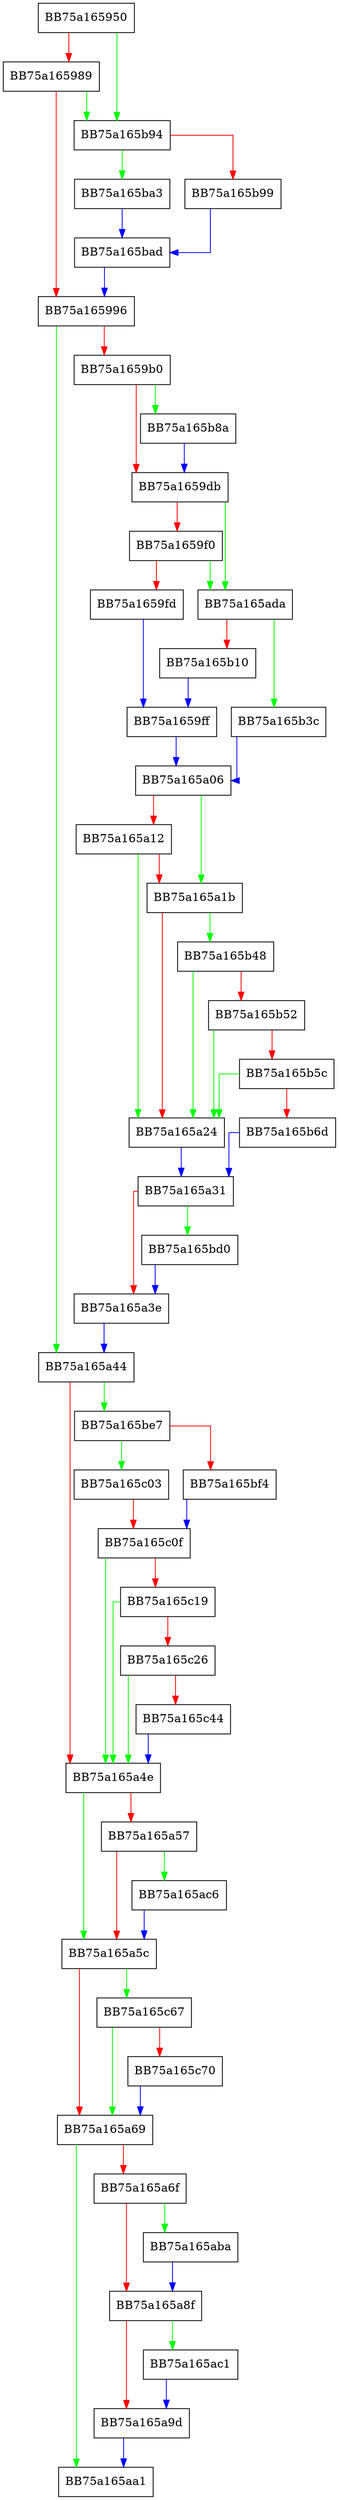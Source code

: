 digraph Dispatch {
  node [shape="box"];
  graph [splines=ortho];
  BB75a165950 -> BB75a165b94 [color="green"];
  BB75a165950 -> BB75a165989 [color="red"];
  BB75a165989 -> BB75a165b94 [color="green"];
  BB75a165989 -> BB75a165996 [color="red"];
  BB75a165996 -> BB75a165a44 [color="green"];
  BB75a165996 -> BB75a1659b0 [color="red"];
  BB75a1659b0 -> BB75a165b8a [color="green"];
  BB75a1659b0 -> BB75a1659db [color="red"];
  BB75a1659db -> BB75a165ada [color="green"];
  BB75a1659db -> BB75a1659f0 [color="red"];
  BB75a1659f0 -> BB75a165ada [color="green"];
  BB75a1659f0 -> BB75a1659fd [color="red"];
  BB75a1659fd -> BB75a1659ff [color="blue"];
  BB75a1659ff -> BB75a165a06 [color="blue"];
  BB75a165a06 -> BB75a165a1b [color="green"];
  BB75a165a06 -> BB75a165a12 [color="red"];
  BB75a165a12 -> BB75a165a24 [color="green"];
  BB75a165a12 -> BB75a165a1b [color="red"];
  BB75a165a1b -> BB75a165b48 [color="green"];
  BB75a165a1b -> BB75a165a24 [color="red"];
  BB75a165a24 -> BB75a165a31 [color="blue"];
  BB75a165a31 -> BB75a165bd0 [color="green"];
  BB75a165a31 -> BB75a165a3e [color="red"];
  BB75a165a3e -> BB75a165a44 [color="blue"];
  BB75a165a44 -> BB75a165be7 [color="green"];
  BB75a165a44 -> BB75a165a4e [color="red"];
  BB75a165a4e -> BB75a165a5c [color="green"];
  BB75a165a4e -> BB75a165a57 [color="red"];
  BB75a165a57 -> BB75a165ac6 [color="green"];
  BB75a165a57 -> BB75a165a5c [color="red"];
  BB75a165a5c -> BB75a165c67 [color="green"];
  BB75a165a5c -> BB75a165a69 [color="red"];
  BB75a165a69 -> BB75a165aa1 [color="green"];
  BB75a165a69 -> BB75a165a6f [color="red"];
  BB75a165a6f -> BB75a165aba [color="green"];
  BB75a165a6f -> BB75a165a8f [color="red"];
  BB75a165a8f -> BB75a165ac1 [color="green"];
  BB75a165a8f -> BB75a165a9d [color="red"];
  BB75a165a9d -> BB75a165aa1 [color="blue"];
  BB75a165aba -> BB75a165a8f [color="blue"];
  BB75a165ac1 -> BB75a165a9d [color="blue"];
  BB75a165ac6 -> BB75a165a5c [color="blue"];
  BB75a165ada -> BB75a165b3c [color="green"];
  BB75a165ada -> BB75a165b10 [color="red"];
  BB75a165b10 -> BB75a1659ff [color="blue"];
  BB75a165b3c -> BB75a165a06 [color="blue"];
  BB75a165b48 -> BB75a165a24 [color="green"];
  BB75a165b48 -> BB75a165b52 [color="red"];
  BB75a165b52 -> BB75a165a24 [color="green"];
  BB75a165b52 -> BB75a165b5c [color="red"];
  BB75a165b5c -> BB75a165a24 [color="green"];
  BB75a165b5c -> BB75a165b6d [color="red"];
  BB75a165b6d -> BB75a165a31 [color="blue"];
  BB75a165b8a -> BB75a1659db [color="blue"];
  BB75a165b94 -> BB75a165ba3 [color="green"];
  BB75a165b94 -> BB75a165b99 [color="red"];
  BB75a165b99 -> BB75a165bad [color="blue"];
  BB75a165ba3 -> BB75a165bad [color="blue"];
  BB75a165bad -> BB75a165996 [color="blue"];
  BB75a165bd0 -> BB75a165a3e [color="blue"];
  BB75a165be7 -> BB75a165c03 [color="green"];
  BB75a165be7 -> BB75a165bf4 [color="red"];
  BB75a165bf4 -> BB75a165c0f [color="blue"];
  BB75a165c03 -> BB75a165c0f [color="red"];
  BB75a165c0f -> BB75a165a4e [color="green"];
  BB75a165c0f -> BB75a165c19 [color="red"];
  BB75a165c19 -> BB75a165a4e [color="green"];
  BB75a165c19 -> BB75a165c26 [color="red"];
  BB75a165c26 -> BB75a165a4e [color="green"];
  BB75a165c26 -> BB75a165c44 [color="red"];
  BB75a165c44 -> BB75a165a4e [color="blue"];
  BB75a165c67 -> BB75a165a69 [color="green"];
  BB75a165c67 -> BB75a165c70 [color="red"];
  BB75a165c70 -> BB75a165a69 [color="blue"];
}